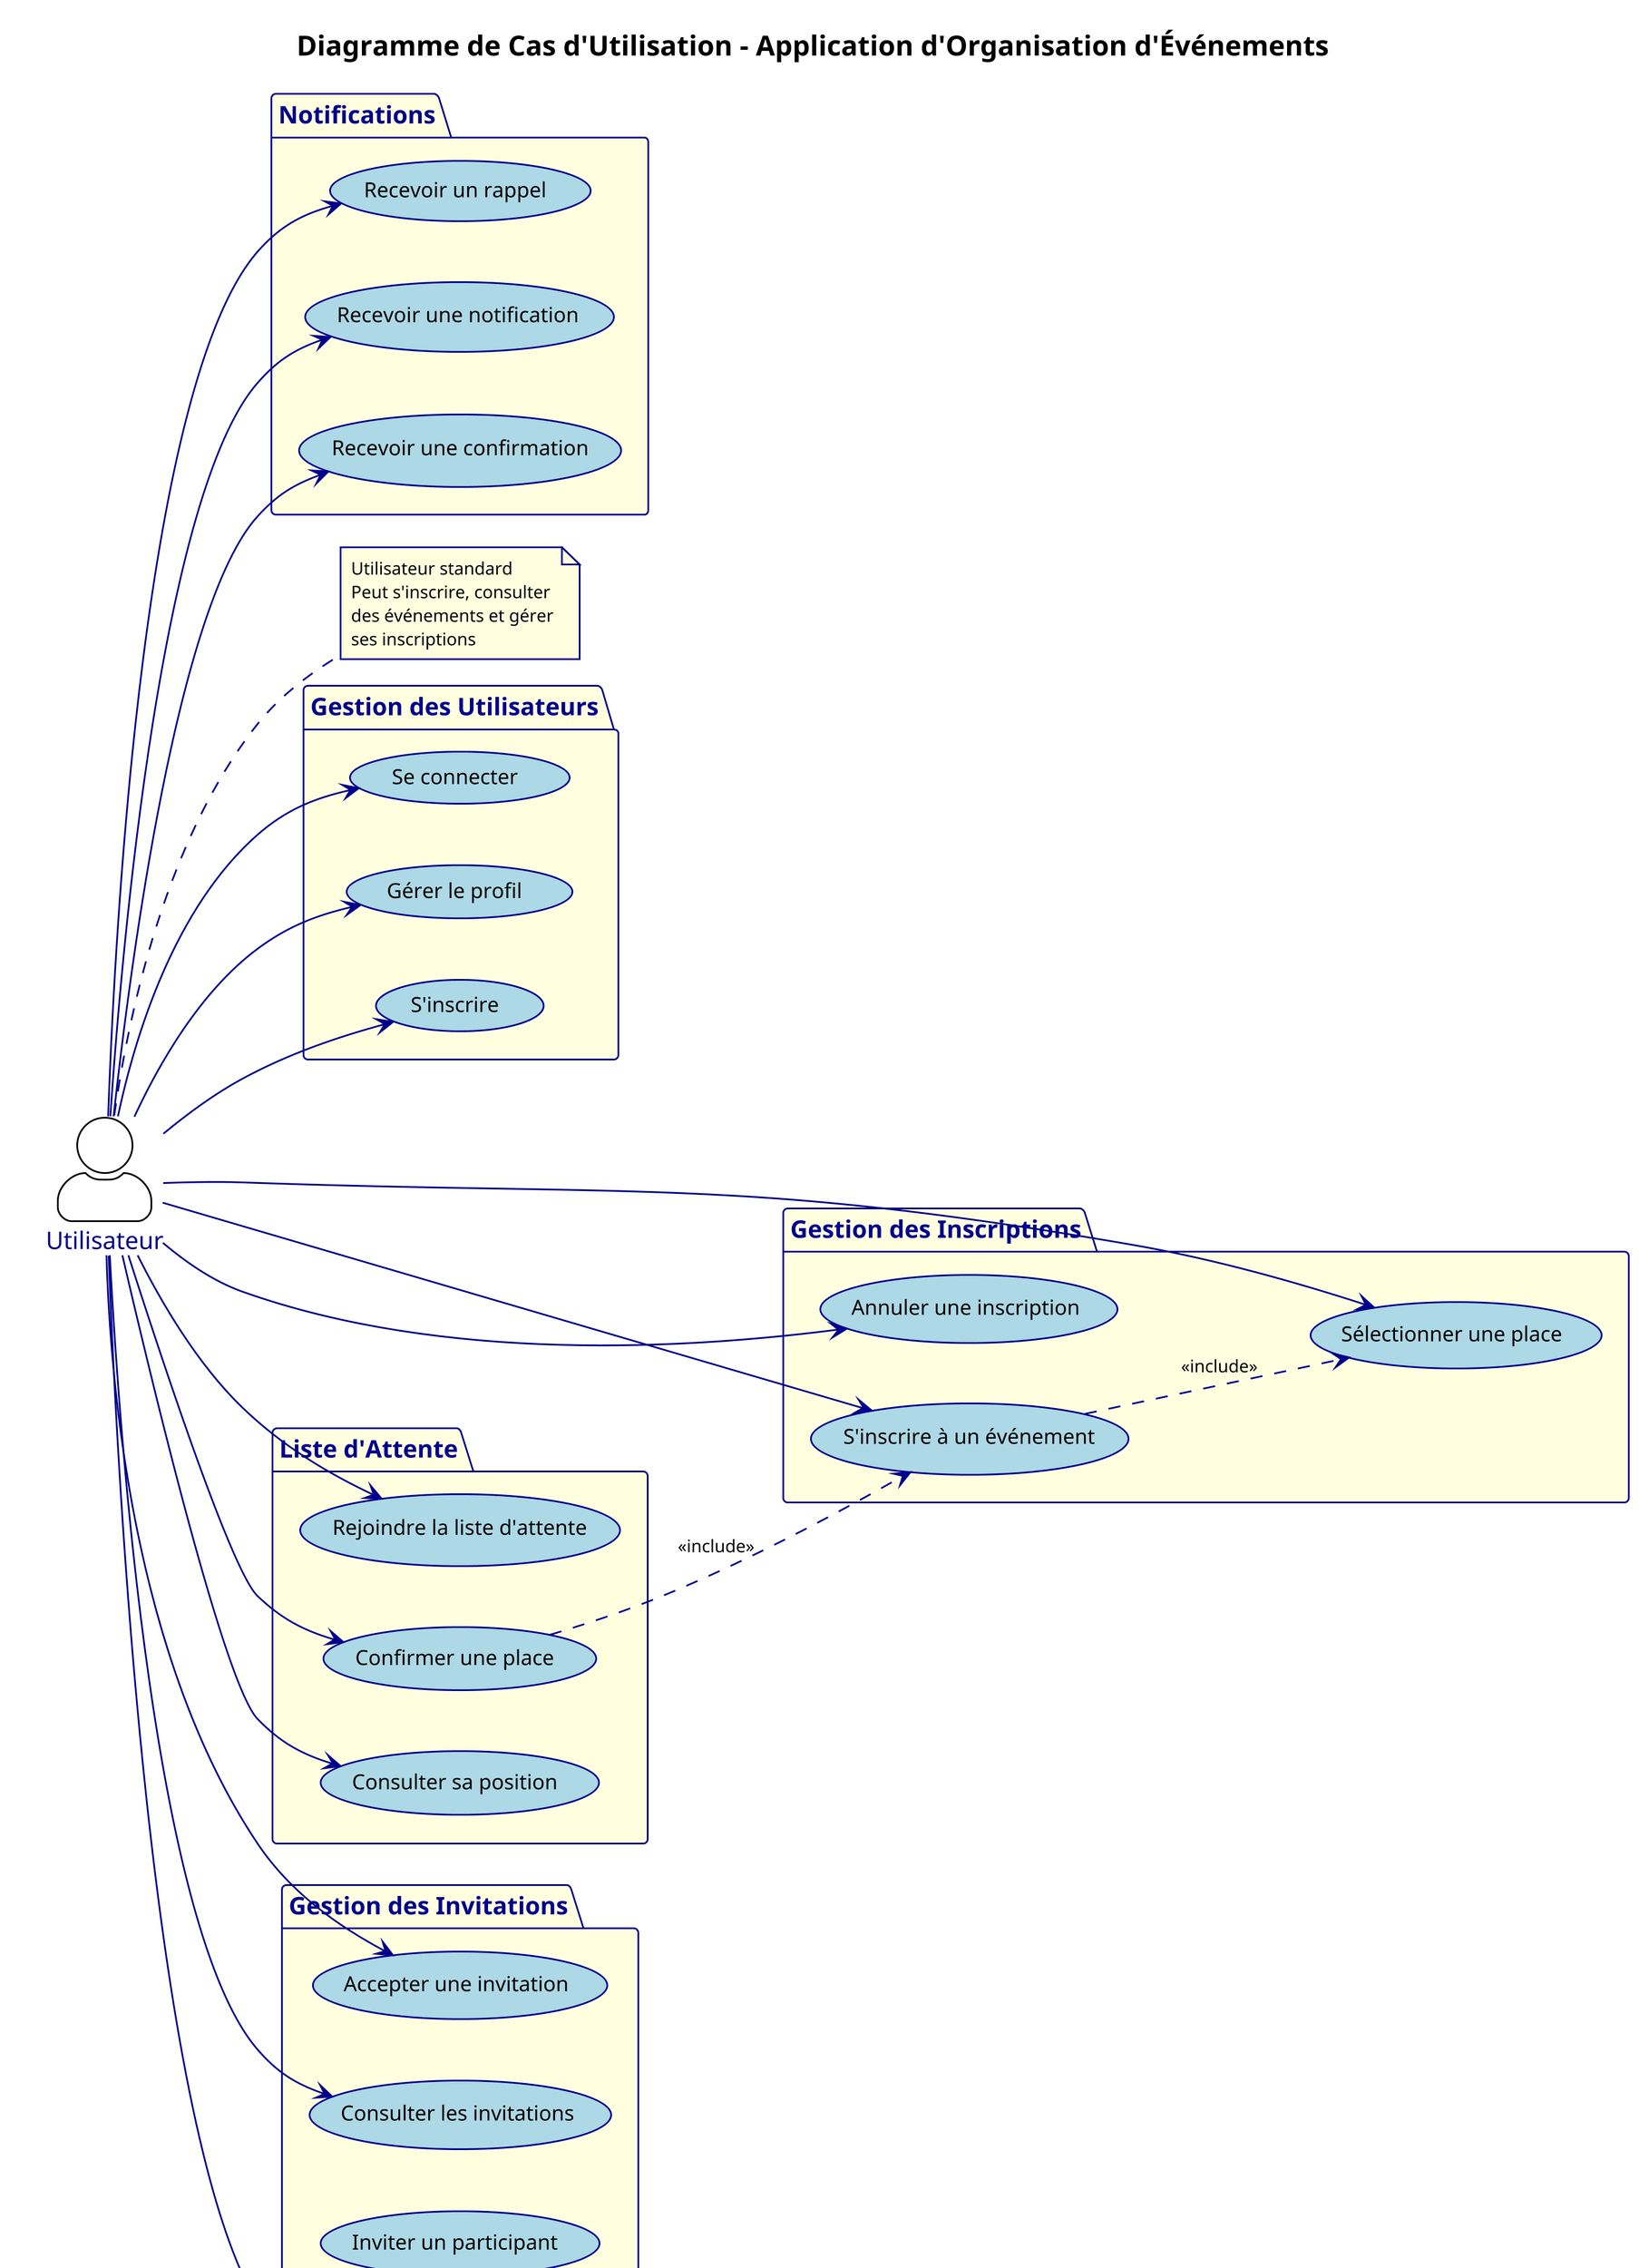 @startuml Event Management Use Case Diagram

!theme plain
skinparam actorStyle awesome
skinparam usecase {
    BackgroundColor LightBlue
    BorderColor DarkBlue
    ArrowColor DarkBlue
    FontSize 12
    FontColor Black
}
skinparam package {
    BackgroundColor LightYellow
    BorderColor DarkBlue
    FontSize 14
    FontColor DarkBlue
}
skinparam actor {
    FontSize 14
    FontColor DarkBlue
}
skinparam arrow {
    Color DarkBlue
    FontSize 10
}
skinparam note {
    BackgroundColor LightYellow
    BorderColor DarkBlue
    FontSize 10
}

' Paramètres pour une image plus grande et claire
skinparam dpi 300
skinparam maxMessageSize 150
skinparam wrapWidth 200

title <size:16><b>Diagramme de Cas d'Utilisation - Application d'Organisation d'Événements</b></size>

' Acteurs avec affichage vertical
actor "Utilisateur" as User
actor "Organisateur" as Organizer
actor "Administrateur" as Admin

' Organisation verticale des packages avec plus d'espace
package "Gestion des Utilisateurs" {
    usecase "S'inscrire" as Register
    usecase "Se connecter" as Login
    usecase "Gérer le profil" as ManageProfile
}

package "Gestion des Événements" {
    usecase "Créer un événement" as CreateEvent
    usecase "Modifier un événement" as EditEvent
    usecase "Consulter les événements" as ViewEvents
    usecase "Gérer la capacité" as ManageCapacity
}

package "Gestion des Inscriptions" {
    usecase "S'inscrire à un événement" as RegisterToEvent
    usecase "Annuler une inscription" as CancelRegistration
    usecase "Sélectionner une place" as SelectSeat
}

package "Liste d'Attente" {
    usecase "Rejoindre la liste d'attente" as JoinWaitlist
    usecase "Confirmer une place" as ConfirmWaitlistSpot
    usecase "Consulter sa position" as ViewWaitlistPosition
}

package "Gestion des Invitations" {
    usecase "Inviter un participant" as InviteParticipant
    usecase "Accepter une invitation" as AcceptInvitation
    usecase "Consulter les invitations" as ViewInvitations
}

package "Notifications" {
    usecase "Recevoir une confirmation" as ReceiveConfirmation
    usecase "Recevoir un rappel" as ReceiveReminder
    usecase "Recevoir une notification" as ReceiveNotification
}

package "Administration" {
    usecase "Gérer les utilisateurs" as ManageUsers
    usecase "Consulter les statistiques" as ViewStatistics
    usecase "Gérer les configurations" as ManageConfigurations
}

' Relations Utilisateur (affichage vertical)
User --> Register
User --> Login
User --> ManageProfile
User --> ViewEvents
User --> RegisterToEvent
User --> CancelRegistration
User --> SelectSeat
User --> JoinWaitlist
User --> ConfirmWaitlistSpot
User --> ViewWaitlistPosition
User --> ViewInvitations
User --> AcceptInvitation
User --> ReceiveConfirmation
User --> ReceiveReminder
User --> ReceiveNotification

' Relations Organisateur (affichage vertical)
Organizer --> CreateEvent
Organizer --> EditEvent
Organizer --> ManageCapacity
Organizer --> InviteParticipant
Organizer --> ViewStatistics

' Relations Administrateur (affichage vertical)
Admin --> ManageUsers
Admin --> ViewStatistics
Admin --> ManageConfigurations

' Relations d'inclusion avec flèches plus visibles
RegisterToEvent ..> SelectSeat : <<include>>
ConfirmWaitlistSpot ..> RegisterToEvent : <<include>>
CreateEvent ..> ManageCapacity : <<include>>

' Layout pour améliorer l'affichage vertical et l'espacement
left to right direction

' Notes pour clarifier les rôles
note right of User : Utilisateur standard\nPeut s'inscrire, consulter\ndes événements et gérer\nses inscriptions
note right of Organizer : Organisateur d'événements\nPeut créer, modifier\ndes événements et\ninviter des participants
note right of Admin : Administrateur système\nGère les utilisateurs,\nconfigurations et\nstatistiques

@enduml 